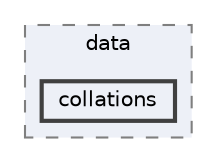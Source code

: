 digraph "plugins/learndash-certificate-builder/vendor/mpdf/mpdf/data/collations"
{
 // LATEX_PDF_SIZE
  bgcolor="transparent";
  edge [fontname=Helvetica,fontsize=10,labelfontname=Helvetica,labelfontsize=10];
  node [fontname=Helvetica,fontsize=10,shape=box,height=0.2,width=0.4];
  compound=true
  subgraph clusterdir_f47da4642b05964f3fa9834d975c133d {
    graph [ bgcolor="#edf0f7", pencolor="grey50", label="data", fontname=Helvetica,fontsize=10 style="filled,dashed", URL="dir_f47da4642b05964f3fa9834d975c133d.html",tooltip=""]
  dir_ea905336f165e7236543fa3d3697e554 [label="collations", fillcolor="#edf0f7", color="grey25", style="filled,bold", URL="dir_ea905336f165e7236543fa3d3697e554.html",tooltip=""];
  }
}
